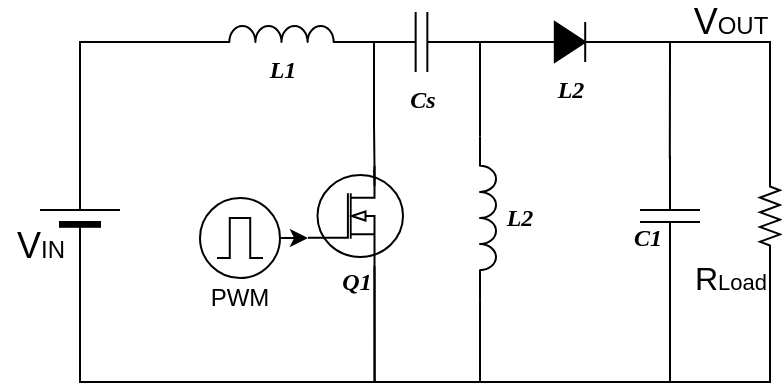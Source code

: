 <mxfile version="14.6.11" type="github">
  <diagram name="Page-1" id="7e0a89b8-554c-2b80-1dc8-d5c74ca68de4">
    <mxGraphModel dx="825" dy="462" grid="1" gridSize="10" guides="1" tooltips="1" connect="1" arrows="1" fold="1" page="1" pageScale="1" pageWidth="1100" pageHeight="850" background="#ffffff" math="0" shadow="0">
      <root>
        <mxCell id="0" />
        <mxCell id="1" parent="0" />
        <mxCell id="6FVeG3qf2PXjFUYHvQUK-50" style="edgeStyle=none;rounded=0;orthogonalLoop=1;jettySize=auto;html=1;exitX=1;exitY=0.5;exitDx=0;exitDy=0;entryX=0;entryY=0.72;entryDx=0;entryDy=0;entryPerimeter=0;" parent="1" source="6FVeG3qf2PXjFUYHvQUK-6" target="6FVeG3qf2PXjFUYHvQUK-19" edge="1">
          <mxGeometry relative="1" as="geometry" />
        </mxCell>
        <mxCell id="6FVeG3qf2PXjFUYHvQUK-6" value="" style="ellipse;whiteSpace=wrap;html=1;aspect=fixed;" parent="1" vertex="1">
          <mxGeometry x="310" y="208" width="40" height="40" as="geometry" />
        </mxCell>
        <mxCell id="iQV4zHB56PotnYwxJcZQ-3" style="edgeStyle=orthogonalEdgeStyle;rounded=0;orthogonalLoop=1;jettySize=auto;html=1;exitX=1;exitY=0.5;exitDx=0;exitDy=0;exitPerimeter=0;entryX=0;entryY=1;entryDx=0;entryDy=0;entryPerimeter=0;endArrow=none;endFill=0;" parent="1" source="6FVeG3qf2PXjFUYHvQUK-1" target="iQV4zHB56PotnYwxJcZQ-1" edge="1">
          <mxGeometry relative="1" as="geometry">
            <Array as="points">
              <mxPoint x="250" y="130" />
            </Array>
          </mxGeometry>
        </mxCell>
        <mxCell id="6FVeG3qf2PXjFUYHvQUK-1" value="" style="verticalLabelPosition=bottom;shadow=0;dashed=0;align=center;fillColor=#000000;html=1;verticalAlign=top;strokeWidth=1;shape=mxgraph.electrical.miscellaneous.monocell_battery;rounded=1;comic=0;labelBackgroundColor=none;fontFamily=Verdana;fontSize=12;flipH=1;direction=north;" parent="1" vertex="1">
          <mxGeometry x="230" y="187" width="40" height="60" as="geometry" />
        </mxCell>
        <mxCell id="6FVeG3qf2PXjFUYHvQUK-2" value="&lt;font style=&quot;font-size: 18px&quot;&gt;V&lt;/font&gt;&lt;font style=&quot;font-size: 12px&quot;&gt;IN&lt;/font&gt;" style="text;html=1;align=center;verticalAlign=middle;resizable=0;points=[];autosize=1;" parent="1" vertex="1">
          <mxGeometry x="210" y="222" width="40" height="20" as="geometry" />
        </mxCell>
        <mxCell id="6FVeG3qf2PXjFUYHvQUK-5" value="" style="pointerEvents=1;verticalLabelPosition=bottom;shadow=0;dashed=0;align=center;html=1;verticalAlign=top;shape=mxgraph.electrical.waveforms.pulse_1;" parent="1" vertex="1">
          <mxGeometry x="318.5" y="218" width="23" height="20" as="geometry" />
        </mxCell>
        <mxCell id="iQV4zHB56PotnYwxJcZQ-12" style="edgeStyle=orthogonalEdgeStyle;rounded=0;orthogonalLoop=1;jettySize=auto;html=1;exitX=1;exitY=0.5;exitDx=0;exitDy=0;exitPerimeter=0;entryX=1;entryY=1;entryDx=0;entryDy=0;entryPerimeter=0;endArrow=none;endFill=0;" parent="1" source="6FVeG3qf2PXjFUYHvQUK-7" target="iQV4zHB56PotnYwxJcZQ-6" edge="1">
          <mxGeometry relative="1" as="geometry">
            <Array as="points">
              <mxPoint x="545" y="300" />
              <mxPoint x="450" y="300" />
            </Array>
          </mxGeometry>
        </mxCell>
        <mxCell id="6FVeG3qf2PXjFUYHvQUK-7" value="" style="pointerEvents=1;verticalLabelPosition=bottom;shadow=0;dashed=0;align=center;html=1;verticalAlign=top;shape=mxgraph.electrical.capacitors.capacitor_1;direction=south;" parent="1" vertex="1">
          <mxGeometry x="530" y="187" width="30" height="60" as="geometry" />
        </mxCell>
        <mxCell id="iQV4zHB56PotnYwxJcZQ-11" style="edgeStyle=orthogonalEdgeStyle;rounded=0;orthogonalLoop=1;jettySize=auto;html=1;exitX=0;exitY=0.5;exitDx=0;exitDy=0;exitPerimeter=0;entryX=1;entryY=0.5;entryDx=0;entryDy=0;entryPerimeter=0;endArrow=none;endFill=0;" parent="1" source="6FVeG3qf2PXjFUYHvQUK-8" target="iQV4zHB56PotnYwxJcZQ-5" edge="1">
          <mxGeometry relative="1" as="geometry" />
        </mxCell>
        <mxCell id="6FVeG3qf2PXjFUYHvQUK-8" value="&lt;i&gt;&lt;b&gt;&lt;font face=&quot;Times New Roman&quot;&gt;L2&lt;/font&gt;&lt;/b&gt;&lt;/i&gt;" style="pointerEvents=1;fillColor=strokeColor;verticalLabelPosition=bottom;shadow=0;dashed=0;align=center;html=1;verticalAlign=top;shape=mxgraph.electrical.diodes.diode;" parent="1" vertex="1">
          <mxGeometry x="476" y="120" width="38" height="20" as="geometry" />
        </mxCell>
        <mxCell id="6FVeG3qf2PXjFUYHvQUK-19" value="&lt;b&gt;&lt;i&gt;&lt;font face=&quot;Times New Roman&quot;&gt;Q1&lt;/font&gt;&lt;/i&gt;&lt;/b&gt;" style="verticalLabelPosition=bottom;shadow=0;dashed=0;align=center;html=1;verticalAlign=top;shape=mxgraph.electrical.mosfets1.n-channel_mosfet_1;strokeWidth=1;spacing=-4;" parent="1" vertex="1">
          <mxGeometry x="364" y="192" width="47.5" height="50" as="geometry" />
        </mxCell>
        <mxCell id="6FVeG3qf2PXjFUYHvQUK-25" value="PWM" style="text;html=1;strokeColor=none;fillColor=none;align=center;verticalAlign=middle;whiteSpace=wrap;rounded=0;" parent="1" vertex="1">
          <mxGeometry x="310" y="248" width="40" height="20" as="geometry" />
        </mxCell>
        <mxCell id="6FVeG3qf2PXjFUYHvQUK-26" style="edgeStyle=orthogonalEdgeStyle;rounded=0;html=1;exitX=0.7;exitY=1;exitPerimeter=0;labelBackgroundColor=none;startArrow=none;startFill=0;startSize=5;endArrow=none;endFill=0;endSize=5;jettySize=auto;orthogonalLoop=1;strokeWidth=1;fontFamily=Verdana;fontSize=12;entryX=0;entryY=0.5;entryDx=0;entryDy=0;entryPerimeter=0;exitDx=0;exitDy=0;" parent="1" source="6FVeG3qf2PXjFUYHvQUK-19" target="6FVeG3qf2PXjFUYHvQUK-1" edge="1">
          <mxGeometry relative="1" as="geometry">
            <mxPoint x="230" y="202" as="targetPoint" />
            <Array as="points">
              <mxPoint x="397" y="300" />
              <mxPoint x="250" y="300" />
            </Array>
            <mxPoint x="160" y="332" as="sourcePoint" />
          </mxGeometry>
        </mxCell>
        <mxCell id="6FVeG3qf2PXjFUYHvQUK-31" style="edgeStyle=orthogonalEdgeStyle;rounded=0;html=1;labelBackgroundColor=none;startArrow=none;startFill=0;startSize=5;endArrow=none;endFill=0;endSize=5;jettySize=auto;orthogonalLoop=1;strokeWidth=1;fontFamily=Verdana;fontSize=12;exitX=0.7;exitY=0;exitDx=0;exitDy=0;exitPerimeter=0;entryX=1;entryY=1;entryDx=0;entryDy=0;entryPerimeter=0;" parent="1" source="6FVeG3qf2PXjFUYHvQUK-19" edge="1">
          <mxGeometry relative="1" as="geometry">
            <mxPoint x="370" y="197.97" as="sourcePoint" />
            <mxPoint x="397" y="194.0" as="targetPoint" />
            <Array as="points">
              <mxPoint x="397" y="202" />
              <mxPoint x="397" y="202" />
            </Array>
          </mxGeometry>
        </mxCell>
        <mxCell id="6FVeG3qf2PXjFUYHvQUK-36" style="edgeStyle=orthogonalEdgeStyle;rounded=0;html=1;labelBackgroundColor=none;startArrow=none;startFill=0;startSize=5;endArrow=none;endFill=0;endSize=5;jettySize=auto;orthogonalLoop=1;strokeWidth=1;fontFamily=Verdana;fontSize=12;entryX=0.024;entryY=0.503;entryDx=0;entryDy=0;entryPerimeter=0;exitX=1;exitY=0.5;exitDx=0;exitDy=0;exitPerimeter=0;" parent="1" source="6FVeG3qf2PXjFUYHvQUK-8" target="6FVeG3qf2PXjFUYHvQUK-7" edge="1">
          <mxGeometry relative="1" as="geometry">
            <mxPoint x="565" y="130" as="targetPoint" />
            <Array as="points">
              <mxPoint x="545" y="130" />
              <mxPoint x="545" y="135" />
            </Array>
            <mxPoint x="530" y="130" as="sourcePoint" />
          </mxGeometry>
        </mxCell>
        <mxCell id="iQV4zHB56PotnYwxJcZQ-13" style="edgeStyle=orthogonalEdgeStyle;rounded=0;orthogonalLoop=1;jettySize=auto;html=1;exitX=1;exitY=0.5;exitDx=0;exitDy=0;exitPerimeter=0;entryX=1;entryY=0.5;entryDx=0;entryDy=0;entryPerimeter=0;endArrow=none;endFill=0;" parent="1" source="6FVeG3qf2PXjFUYHvQUK-37" target="6FVeG3qf2PXjFUYHvQUK-7" edge="1">
          <mxGeometry relative="1" as="geometry">
            <Array as="points">
              <mxPoint x="595" y="300" />
              <mxPoint x="545" y="300" />
            </Array>
          </mxGeometry>
        </mxCell>
        <mxCell id="6FVeG3qf2PXjFUYHvQUK-37" value="" style="pointerEvents=1;verticalLabelPosition=bottom;shadow=0;dashed=0;align=center;html=1;verticalAlign=top;shape=mxgraph.electrical.resistors.resistor_2;strokeWidth=1;direction=south;" parent="1" vertex="1">
          <mxGeometry x="590" y="194" width="10" height="46" as="geometry" />
        </mxCell>
        <mxCell id="6FVeG3qf2PXjFUYHvQUK-40" style="edgeStyle=orthogonalEdgeStyle;rounded=0;html=1;labelBackgroundColor=none;startArrow=none;startFill=0;startSize=5;endArrow=none;endFill=0;endSize=5;jettySize=auto;orthogonalLoop=1;strokeWidth=1;fontFamily=Verdana;fontSize=12;entryX=0;entryY=0.5;entryDx=0;entryDy=0;entryPerimeter=0;exitX=1;exitY=0.5;exitDx=0;exitDy=0;exitPerimeter=0;" parent="1" target="6FVeG3qf2PXjFUYHvQUK-37" edge="1">
          <mxGeometry relative="1" as="geometry">
            <mxPoint x="570.91" y="135.44" as="targetPoint" />
            <Array as="points">
              <mxPoint x="595" y="130" />
            </Array>
            <mxPoint x="540" y="130" as="sourcePoint" />
          </mxGeometry>
        </mxCell>
        <mxCell id="6FVeG3qf2PXjFUYHvQUK-43" value="&lt;font style=&quot;font-size: 18px&quot;&gt;V&lt;/font&gt;&lt;font style=&quot;font-size: 12px&quot;&gt;OUT&lt;/font&gt;" style="text;html=1;align=center;verticalAlign=middle;resizable=0;points=[];autosize=1;" parent="1" vertex="1">
          <mxGeometry x="550" y="110" width="50" height="20" as="geometry" />
        </mxCell>
        <mxCell id="6FVeG3qf2PXjFUYHvQUK-45" value="&lt;font style=&quot;font-size: 16px&quot;&gt;R&lt;/font&gt;&lt;font style=&quot;font-size: 11px&quot;&gt;Load&lt;/font&gt;" style="text;html=1;align=center;verticalAlign=middle;resizable=0;points=[];autosize=1;" parent="1" vertex="1">
          <mxGeometry x="550" y="238" width="50" height="20" as="geometry" />
        </mxCell>
        <mxCell id="6FVeG3qf2PXjFUYHvQUK-48" value="" style="shape=image;html=1;verticalAlign=top;verticalLabelPosition=bottom;labelBackgroundColor=#ffffff;imageAspect=0;aspect=fixed;image=https://cdn1.iconfinder.com/data/icons/essentials-pack/96/add_create_new_plus_positive-128.png;strokeWidth=1;" parent="1" vertex="1">
          <mxGeometry x="580" y="145" width="8" height="8" as="geometry" />
        </mxCell>
        <mxCell id="6FVeG3qf2PXjFUYHvQUK-49" value="" style="shape=image;html=1;verticalAlign=top;verticalLabelPosition=bottom;labelBackgroundColor=#ffffff;imageAspect=0;aspect=fixed;image=https://cdn1.iconfinder.com/data/icons/essentials-pack/96/delete_minus_remove_close_negative-128.png;strokeWidth=1;" parent="1" vertex="1">
          <mxGeometry x="580" y="280" width="8" height="8" as="geometry" />
        </mxCell>
        <mxCell id="iQV4zHB56PotnYwxJcZQ-4" style="edgeStyle=orthogonalEdgeStyle;rounded=0;orthogonalLoop=1;jettySize=auto;html=1;exitX=1;exitY=1;exitDx=0;exitDy=0;exitPerimeter=0;entryX=0.7;entryY=0;entryDx=0;entryDy=0;entryPerimeter=0;endArrow=none;endFill=0;" parent="1" source="iQV4zHB56PotnYwxJcZQ-1" target="6FVeG3qf2PXjFUYHvQUK-19" edge="1">
          <mxGeometry relative="1" as="geometry">
            <Array as="points">
              <mxPoint x="397" y="130" />
              <mxPoint x="397" y="171" />
            </Array>
          </mxGeometry>
        </mxCell>
        <mxCell id="iQV4zHB56PotnYwxJcZQ-1" value="&lt;font face=&quot;Times New Roman&quot;&gt;&lt;b&gt;&lt;i&gt;L1&lt;/i&gt;&lt;/b&gt;&lt;/font&gt;" style="pointerEvents=1;verticalLabelPosition=bottom;shadow=0;dashed=0;align=center;html=1;verticalAlign=top;shape=mxgraph.electrical.inductors.inductor_3;" parent="1" vertex="1">
          <mxGeometry x="310" y="122" width="81.5" height="8" as="geometry" />
        </mxCell>
        <mxCell id="iQV4zHB56PotnYwxJcZQ-5" value="&lt;font face=&quot;Times New Roman&quot;&gt;&lt;i&gt;&lt;b&gt;Cs&lt;/b&gt;&lt;/i&gt;&lt;/font&gt;" style="pointerEvents=1;verticalLabelPosition=bottom;shadow=0;dashed=0;align=center;html=1;verticalAlign=top;shape=mxgraph.electrical.capacitors.capacitor_1;" parent="1" vertex="1">
          <mxGeometry x="391.5" y="115" width="58.5" height="30" as="geometry" />
        </mxCell>
        <mxCell id="iQV4zHB56PotnYwxJcZQ-8" style="edgeStyle=orthogonalEdgeStyle;rounded=0;orthogonalLoop=1;jettySize=auto;html=1;exitX=0;exitY=1;exitDx=0;exitDy=0;exitPerimeter=0;entryX=1;entryY=0.5;entryDx=0;entryDy=0;entryPerimeter=0;endArrow=none;endFill=0;" parent="1" source="iQV4zHB56PotnYwxJcZQ-6" target="iQV4zHB56PotnYwxJcZQ-5" edge="1">
          <mxGeometry relative="1" as="geometry">
            <Array as="points">
              <mxPoint x="450" y="150" />
              <mxPoint x="450" y="150" />
            </Array>
          </mxGeometry>
        </mxCell>
        <mxCell id="iQV4zHB56PotnYwxJcZQ-10" style="edgeStyle=orthogonalEdgeStyle;rounded=0;orthogonalLoop=1;jettySize=auto;html=1;exitX=1;exitY=1;exitDx=0;exitDy=0;exitPerimeter=0;entryX=0.7;entryY=1;entryDx=0;entryDy=0;entryPerimeter=0;endArrow=none;endFill=0;" parent="1" source="iQV4zHB56PotnYwxJcZQ-6" target="6FVeG3qf2PXjFUYHvQUK-19" edge="1">
          <mxGeometry relative="1" as="geometry">
            <Array as="points">
              <mxPoint x="450" y="300" />
              <mxPoint x="397" y="300" />
            </Array>
          </mxGeometry>
        </mxCell>
        <mxCell id="iQV4zHB56PotnYwxJcZQ-6" value="" style="pointerEvents=1;verticalLabelPosition=bottom;shadow=0;dashed=0;align=center;html=1;verticalAlign=top;shape=mxgraph.electrical.inductors.inductor_3;direction=south;" parent="1" vertex="1">
          <mxGeometry x="450" y="177.25" width="8" height="81.5" as="geometry" />
        </mxCell>
        <mxCell id="iQV4zHB56PotnYwxJcZQ-14" value="&lt;font face=&quot;Times New Roman&quot;&gt;&lt;i&gt;&lt;b&gt;C1&lt;/b&gt;&lt;/i&gt;&lt;/font&gt;" style="text;html=1;strokeColor=none;fillColor=none;align=center;verticalAlign=middle;whiteSpace=wrap;rounded=0;" parent="1" vertex="1">
          <mxGeometry x="514" y="218" width="40" height="20" as="geometry" />
        </mxCell>
        <mxCell id="k9dbCoVoK0ph5jZdpJhH-1" value="&lt;font face=&quot;Times New Roman&quot;&gt;&lt;i&gt;&lt;b&gt;L2&lt;/b&gt;&lt;/i&gt;&lt;/font&gt;" style="text;html=1;strokeColor=none;fillColor=none;align=center;verticalAlign=middle;whiteSpace=wrap;rounded=0;" parent="1" vertex="1">
          <mxGeometry x="450" y="208" width="40" height="20" as="geometry" />
        </mxCell>
      </root>
    </mxGraphModel>
  </diagram>
</mxfile>
